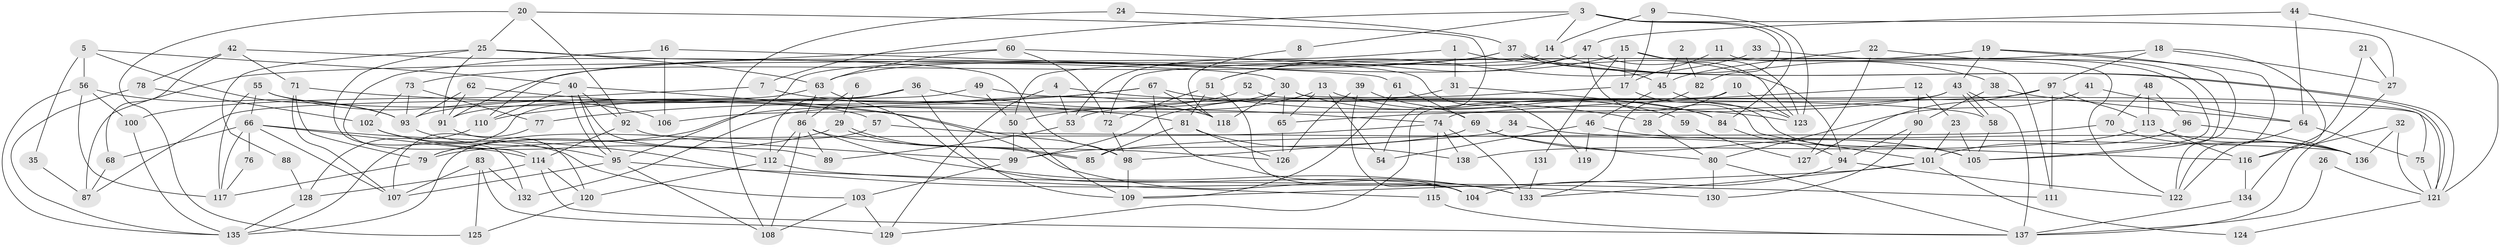 // Generated by graph-tools (version 1.1) at 2025/51/03/09/25 04:51:42]
// undirected, 138 vertices, 276 edges
graph export_dot {
graph [start="1"]
  node [color=gray90,style=filled];
  1;
  2;
  3;
  4;
  5;
  6;
  7;
  8;
  9;
  10;
  11;
  12;
  13;
  14;
  15;
  16;
  17;
  18;
  19;
  20;
  21;
  22;
  23;
  24;
  25;
  26;
  27;
  28;
  29;
  30;
  31;
  32;
  33;
  34;
  35;
  36;
  37;
  38;
  39;
  40;
  41;
  42;
  43;
  44;
  45;
  46;
  47;
  48;
  49;
  50;
  51;
  52;
  53;
  54;
  55;
  56;
  57;
  58;
  59;
  60;
  61;
  62;
  63;
  64;
  65;
  66;
  67;
  68;
  69;
  70;
  71;
  72;
  73;
  74;
  75;
  76;
  77;
  78;
  79;
  80;
  81;
  82;
  83;
  84;
  85;
  86;
  87;
  88;
  89;
  90;
  91;
  92;
  93;
  94;
  95;
  96;
  97;
  98;
  99;
  100;
  101;
  102;
  103;
  104;
  105;
  106;
  107;
  108;
  109;
  110;
  111;
  112;
  113;
  114;
  115;
  116;
  117;
  118;
  119;
  120;
  121;
  122;
  123;
  124;
  125;
  126;
  127;
  128;
  129;
  130;
  131;
  132;
  133;
  134;
  135;
  136;
  137;
  138;
  1 -- 94;
  1 -- 31;
  1 -- 87;
  2 -- 45;
  2 -- 82;
  3 -- 27;
  3 -- 7;
  3 -- 8;
  3 -- 14;
  3 -- 82;
  3 -- 84;
  4 -- 28;
  4 -- 53;
  4 -- 129;
  5 -- 56;
  5 -- 93;
  5 -- 35;
  5 -- 40;
  6 -- 86;
  6 -- 29;
  7 -- 118;
  7 -- 100;
  8 -- 118;
  9 -- 14;
  9 -- 17;
  9 -- 123;
  10 -- 129;
  10 -- 123;
  10 -- 28;
  11 -- 17;
  11 -- 122;
  12 -- 23;
  12 -- 74;
  12 -- 90;
  13 -- 54;
  13 -- 84;
  13 -- 50;
  13 -- 65;
  14 -- 95;
  14 -- 38;
  15 -- 123;
  15 -- 63;
  15 -- 17;
  15 -- 111;
  15 -- 131;
  16 -- 114;
  16 -- 61;
  16 -- 106;
  17 -- 105;
  17 -- 53;
  18 -- 97;
  18 -- 72;
  18 -- 27;
  18 -- 134;
  19 -- 43;
  19 -- 50;
  19 -- 105;
  19 -- 122;
  20 -- 25;
  20 -- 125;
  20 -- 54;
  20 -- 92;
  21 -- 116;
  21 -- 27;
  22 -- 122;
  22 -- 45;
  22 -- 127;
  23 -- 101;
  23 -- 105;
  24 -- 108;
  24 -- 37;
  25 -- 91;
  25 -- 30;
  25 -- 63;
  25 -- 88;
  25 -- 132;
  26 -- 137;
  26 -- 121;
  27 -- 137;
  28 -- 80;
  29 -- 85;
  29 -- 85;
  29 -- 79;
  30 -- 65;
  30 -- 79;
  30 -- 59;
  30 -- 75;
  30 -- 118;
  31 -- 99;
  31 -- 84;
  32 -- 121;
  32 -- 136;
  32 -- 116;
  33 -- 51;
  33 -- 105;
  34 -- 116;
  34 -- 98;
  35 -- 87;
  36 -- 112;
  36 -- 91;
  36 -- 74;
  36 -- 109;
  37 -- 121;
  37 -- 121;
  37 -- 73;
  37 -- 45;
  37 -- 91;
  38 -- 90;
  38 -- 64;
  39 -- 126;
  39 -- 104;
  39 -- 69;
  40 -- 95;
  40 -- 95;
  40 -- 89;
  40 -- 92;
  40 -- 110;
  40 -- 133;
  41 -- 64;
  41 -- 80;
  42 -- 68;
  42 -- 78;
  42 -- 71;
  42 -- 98;
  43 -- 65;
  43 -- 58;
  43 -- 58;
  43 -- 106;
  43 -- 137;
  44 -- 47;
  44 -- 121;
  44 -- 64;
  45 -- 123;
  45 -- 46;
  46 -- 136;
  46 -- 54;
  46 -- 119;
  47 -- 101;
  47 -- 53;
  47 -- 51;
  47 -- 123;
  48 -- 96;
  48 -- 70;
  48 -- 113;
  49 -- 58;
  49 -- 50;
  49 -- 87;
  50 -- 109;
  50 -- 99;
  51 -- 104;
  51 -- 72;
  51 -- 81;
  52 -- 121;
  52 -- 93;
  53 -- 89;
  55 -- 66;
  55 -- 106;
  55 -- 57;
  55 -- 117;
  56 -- 93;
  56 -- 117;
  56 -- 100;
  56 -- 135;
  57 -- 135;
  57 -- 136;
  58 -- 105;
  59 -- 127;
  60 -- 63;
  60 -- 110;
  60 -- 72;
  60 -- 119;
  61 -- 109;
  61 -- 69;
  62 -- 98;
  62 -- 91;
  62 -- 93;
  63 -- 104;
  63 -- 86;
  63 -- 135;
  64 -- 75;
  64 -- 122;
  65 -- 126;
  66 -- 117;
  66 -- 107;
  66 -- 68;
  66 -- 76;
  66 -- 114;
  66 -- 130;
  67 -- 110;
  67 -- 123;
  67 -- 77;
  67 -- 104;
  67 -- 118;
  68 -- 87;
  69 -- 99;
  69 -- 80;
  69 -- 105;
  70 -- 85;
  70 -- 136;
  71 -- 107;
  71 -- 79;
  71 -- 81;
  72 -- 98;
  73 -- 93;
  73 -- 102;
  73 -- 77;
  74 -- 138;
  74 -- 79;
  74 -- 115;
  74 -- 133;
  75 -- 121;
  76 -- 117;
  77 -- 107;
  78 -- 102;
  78 -- 135;
  79 -- 117;
  80 -- 137;
  80 -- 130;
  81 -- 85;
  81 -- 126;
  81 -- 138;
  82 -- 133;
  83 -- 132;
  83 -- 107;
  83 -- 125;
  83 -- 129;
  84 -- 94;
  86 -- 133;
  86 -- 89;
  86 -- 108;
  86 -- 112;
  86 -- 126;
  88 -- 128;
  90 -- 130;
  90 -- 94;
  91 -- 120;
  92 -- 99;
  92 -- 114;
  93 -- 95;
  94 -- 122;
  94 -- 104;
  95 -- 108;
  95 -- 107;
  95 -- 111;
  96 -- 101;
  96 -- 136;
  97 -- 113;
  97 -- 111;
  97 -- 127;
  97 -- 132;
  98 -- 109;
  99 -- 103;
  100 -- 135;
  101 -- 109;
  101 -- 133;
  101 -- 124;
  102 -- 112;
  102 -- 103;
  103 -- 129;
  103 -- 108;
  110 -- 128;
  112 -- 115;
  112 -- 120;
  113 -- 116;
  113 -- 136;
  113 -- 138;
  114 -- 120;
  114 -- 128;
  114 -- 137;
  115 -- 137;
  116 -- 134;
  120 -- 125;
  121 -- 124;
  128 -- 135;
  131 -- 133;
  134 -- 137;
}
